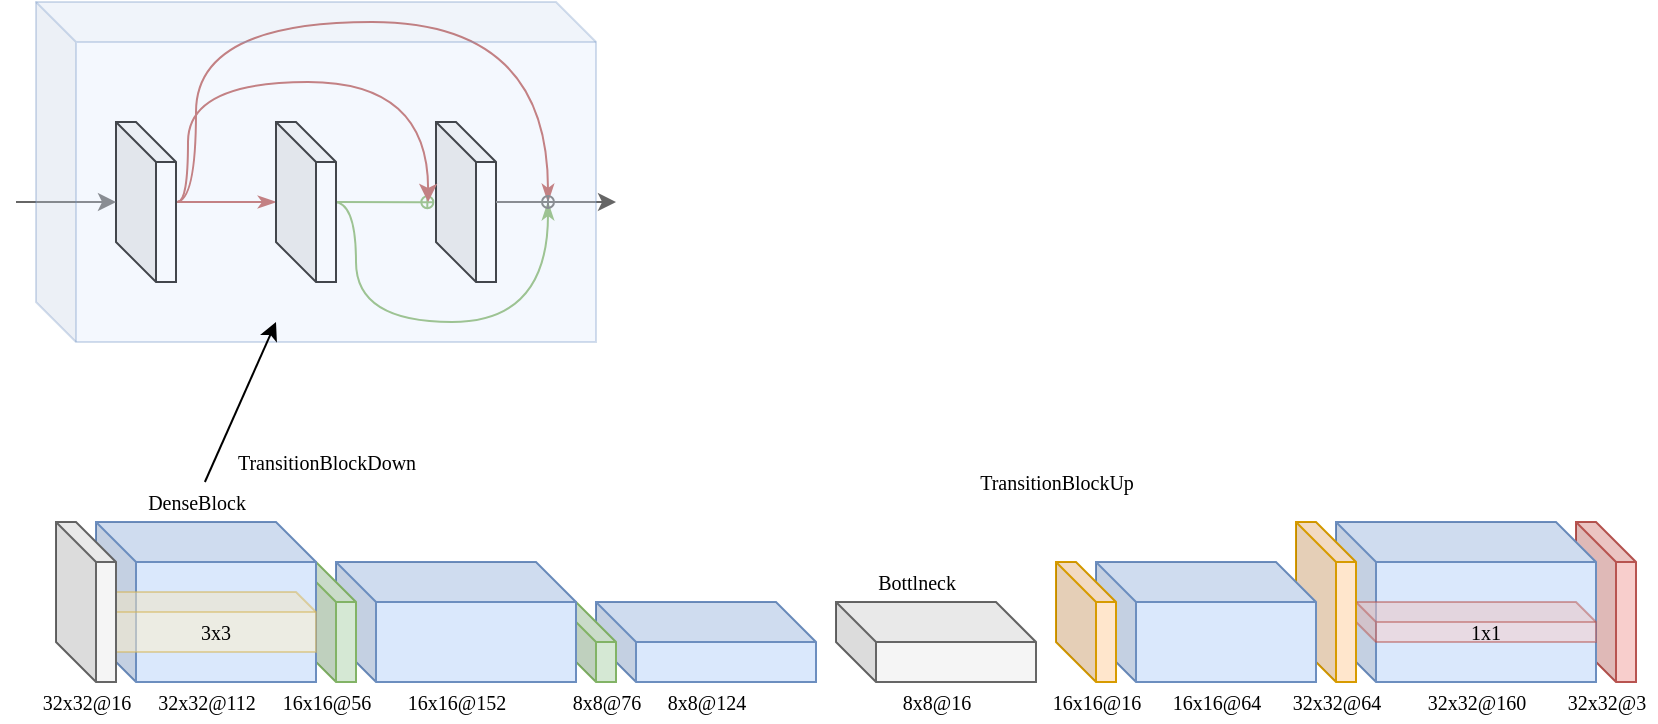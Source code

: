 <mxfile version="13.6.2" type="device"><diagram id="c9Ypui0ILPPSByEUXVM5" name="Page-1"><mxGraphModel dx="1086" dy="806" grid="1" gridSize="10" guides="1" tooltips="1" connect="1" arrows="1" fold="1" page="1" pageScale="1" pageWidth="850" pageHeight="1100" math="0" shadow="0"><root><mxCell id="0"/><mxCell id="1" parent="0"/><mxCell id="DCluwA45DRDgmoGwzA71-39" value="" style="endArrow=classic;html=1;fillColor=#f5f5f5;strokeColor=#666666;" parent="1" edge="1"><mxGeometry width="50" height="50" relative="1" as="geometry"><mxPoint x="290" y="119.95" as="sourcePoint"/><mxPoint x="330" y="120" as="targetPoint"/></mxGeometry></mxCell><mxCell id="DCluwA45DRDgmoGwzA71-37" style="edgeStyle=orthogonalEdgeStyle;curved=1;rounded=0;orthogonalLoop=1;jettySize=auto;html=1;endArrow=classicThin;endFill=1;fillColor=#d5e8d4;strokeColor=#82b366;" parent="1" edge="1"><mxGeometry relative="1" as="geometry"><mxPoint x="189" y="120" as="sourcePoint"/><mxPoint x="296" y="120" as="targetPoint"/><Array as="points"><mxPoint x="200" y="120"/><mxPoint x="200" y="180"/><mxPoint x="296" y="180"/></Array></mxGeometry></mxCell><mxCell id="3QUye40acDnLV92XDujQ-19" value="" style="shape=cube;whiteSpace=wrap;html=1;boundedLbl=1;backgroundOutline=1;darkOpacity=0.05;darkOpacity2=0.1;fillColor=#f8cecc;strokeColor=#b85450;" parent="1" vertex="1"><mxGeometry x="810" y="280" width="30" height="80" as="geometry"/></mxCell><mxCell id="3QUye40acDnLV92XDujQ-18" value="" style="shape=cube;whiteSpace=wrap;html=1;boundedLbl=1;backgroundOutline=1;darkOpacity=0.05;darkOpacity2=0.1;size=20;fillColor=#dae8fc;strokeColor=#6c8ebf;fontStyle=1" parent="1" vertex="1"><mxGeometry x="690" y="280" width="130" height="80" as="geometry"/></mxCell><mxCell id="PfIqNrJuXC43xjySOa-r-1" value="&lt;font face=&quot;Times New Roman&quot; style=&quot;font-size: 10px&quot;&gt;1x1&lt;/font&gt;" style="shape=cube;whiteSpace=wrap;html=1;boundedLbl=1;backgroundOutline=1;darkOpacity=0.05;darkOpacity2=0.1;size=10;fillColor=#f8cecc;strokeColor=#b85450;opacity=50;" parent="1" vertex="1"><mxGeometry x="700" y="320" width="120" height="20" as="geometry"/></mxCell><mxCell id="3QUye40acDnLV92XDujQ-11" value="" style="shape=cube;whiteSpace=wrap;html=1;boundedLbl=1;backgroundOutline=1;darkOpacity=0.05;darkOpacity2=0.1;size=20;fillColor=#dae8fc;strokeColor=#6c8ebf;" parent="1" vertex="1"><mxGeometry x="320" y="320" width="110" height="40" as="geometry"/></mxCell><mxCell id="3QUye40acDnLV92XDujQ-10" value="" style="shape=cube;whiteSpace=wrap;html=1;boundedLbl=1;backgroundOutline=1;darkOpacity=0.05;darkOpacity2=0.1;size=20;fillColor=#d5e8d4;strokeColor=#82b366;" parent="1" vertex="1"><mxGeometry x="300" y="320" width="30" height="40" as="geometry"/></mxCell><mxCell id="3QUye40acDnLV92XDujQ-15" value="" style="shape=cube;whiteSpace=wrap;html=1;boundedLbl=1;backgroundOutline=1;darkOpacity=0.05;darkOpacity2=0.1;size=20;fillColor=#dae8fc;strokeColor=#6c8ebf;snapToPoint=1;" parent="1" vertex="1"><mxGeometry x="190" y="300" width="120" height="60" as="geometry"/></mxCell><mxCell id="3QUye40acDnLV92XDujQ-7" value="" style="shape=cube;whiteSpace=wrap;html=1;boundedLbl=1;backgroundOutline=1;darkOpacity=0.05;darkOpacity2=0.1;size=20;fillColor=#d5e8d4;strokeColor=#82b366;" parent="1" vertex="1"><mxGeometry x="170" y="300" width="30" height="60" as="geometry"/></mxCell><mxCell id="3QUye40acDnLV92XDujQ-3" value="" style="shape=cube;whiteSpace=wrap;html=1;boundedLbl=1;backgroundOutline=1;darkOpacity=0.05;darkOpacity2=0.1;size=20;fillColor=#dae8fc;strokeColor=#6c8ebf;" parent="1" vertex="1"><mxGeometry x="70" y="280" width="110" height="80" as="geometry"/></mxCell><mxCell id="OaESWP2AWqFBkE4bc_WG-1" value="&lt;font face=&quot;Times New Roman&quot; style=&quot;font-size: 10px&quot;&gt;3x3&lt;/font&gt;" style="shape=cube;whiteSpace=wrap;html=1;boundedLbl=1;backgroundOutline=1;darkOpacity=0.05;darkOpacity2=0.1;opacity=50;fillColor=#fff2cc;strokeColor=#d6b656;size=10;" parent="1" vertex="1"><mxGeometry x="70" y="315" width="110" height="30" as="geometry"/></mxCell><mxCell id="3QUye40acDnLV92XDujQ-17" value="" style="shape=cube;whiteSpace=wrap;html=1;boundedLbl=1;backgroundOutline=1;darkOpacity=0.05;darkOpacity2=0.1;size=20;fillColor=#ffe6cc;strokeColor=#d79b00;" parent="1" vertex="1"><mxGeometry x="670" y="280" width="30" height="80" as="geometry"/></mxCell><mxCell id="3QUye40acDnLV92XDujQ-9" value="" style="shape=cube;whiteSpace=wrap;html=1;boundedLbl=1;backgroundOutline=1;darkOpacity=0.05;darkOpacity2=0.1;size=20;fillColor=#dae8fc;strokeColor=#6c8ebf;" parent="1" vertex="1"><mxGeometry x="570" y="300" width="110" height="60" as="geometry"/></mxCell><mxCell id="3QUye40acDnLV92XDujQ-14" value="" style="shape=cube;whiteSpace=wrap;html=1;boundedLbl=1;backgroundOutline=1;darkOpacity=0.05;darkOpacity2=0.1;size=20;fillColor=#ffe6cc;strokeColor=#d79b00;" parent="1" vertex="1"><mxGeometry x="550" y="300" width="30" height="60" as="geometry"/></mxCell><mxCell id="3QUye40acDnLV92XDujQ-12" value="" style="shape=cube;whiteSpace=wrap;html=1;boundedLbl=1;backgroundOutline=1;darkOpacity=0.05;darkOpacity2=0.1;fillColor=#f5f5f5;strokeColor=#666666;fontColor=#333333;" parent="1" vertex="1"><mxGeometry x="440" y="320" width="100" height="40" as="geometry"/></mxCell><mxCell id="3QUye40acDnLV92XDujQ-1" value="" style="shape=cube;whiteSpace=wrap;html=1;boundedLbl=1;backgroundOutline=1;darkOpacity=0.05;darkOpacity2=0.1;fillColor=#f5f5f5;strokeColor=#666666;fontColor=#333333;" parent="1" vertex="1"><mxGeometry x="50" y="280" width="30" height="80" as="geometry"/></mxCell><mxCell id="3QUye40acDnLV92XDujQ-20" value="Bottlneck" style="text;html=1;align=center;verticalAlign=middle;resizable=0;points=[];autosize=1;fontFamily=Times New Roman;fontSize=10;" parent="1" vertex="1"><mxGeometry x="455" y="300" width="50" height="20" as="geometry"/></mxCell><mxCell id="3QUye40acDnLV92XDujQ-21" value="DenseBlock" style="text;html=1;align=center;verticalAlign=middle;resizable=0;points=[];autosize=1;fontSize=10;fontFamily=Times New Roman;" parent="1" vertex="1"><mxGeometry x="90" y="260" width="60" height="20" as="geometry"/></mxCell><mxCell id="3QUye40acDnLV92XDujQ-22" value="32x32@16" style="text;html=1;align=center;verticalAlign=middle;resizable=0;points=[];autosize=1;fontSize=10;fontFamily=Times New Roman;" parent="1" vertex="1"><mxGeometry x="35" y="360" width="60" height="20" as="geometry"/></mxCell><mxCell id="3QUye40acDnLV92XDujQ-23" value="TransitionBlockDown" style="text;html=1;align=center;verticalAlign=middle;resizable=0;points=[];autosize=1;fontSize=10;fontFamily=Times New Roman;" parent="1" vertex="1"><mxGeometry x="135" y="240" width="100" height="20" as="geometry"/></mxCell><mxCell id="3QUye40acDnLV92XDujQ-24" value="32x32@112" style="text;html=1;align=center;verticalAlign=middle;resizable=0;points=[];autosize=1;fontSize=10;fontFamily=Times New Roman;" parent="1" vertex="1"><mxGeometry x="95" y="360" width="60" height="20" as="geometry"/></mxCell><mxCell id="3QUye40acDnLV92XDujQ-25" value="16x16@56" style="text;html=1;align=center;verticalAlign=middle;resizable=0;points=[];autosize=1;fontSize=10;fontFamily=Times New Roman;" parent="1" vertex="1"><mxGeometry x="155" y="360" width="60" height="20" as="geometry"/></mxCell><mxCell id="3QUye40acDnLV92XDujQ-26" value="16x16@152" style="text;html=1;align=center;verticalAlign=middle;resizable=0;points=[];autosize=1;fontSize=10;fontFamily=Times New Roman;" parent="1" vertex="1"><mxGeometry x="220" y="360" width="60" height="20" as="geometry"/></mxCell><mxCell id="3QUye40acDnLV92XDujQ-27" value="8x8@76" style="text;html=1;align=center;verticalAlign=middle;resizable=0;points=[];autosize=1;fontSize=10;fontFamily=Times New Roman;" parent="1" vertex="1"><mxGeometry x="300" y="360" width="50" height="20" as="geometry"/></mxCell><mxCell id="3QUye40acDnLV92XDujQ-28" value="8x8@124" style="text;html=1;align=center;verticalAlign=middle;resizable=0;points=[];autosize=1;fontSize=10;fontFamily=Times New Roman;" parent="1" vertex="1"><mxGeometry x="350" y="360" width="50" height="20" as="geometry"/></mxCell><mxCell id="3QUye40acDnLV92XDujQ-29" value="8x8@16" style="text;html=1;align=center;verticalAlign=middle;resizable=0;points=[];autosize=1;fontSize=10;fontFamily=Times New Roman;" parent="1" vertex="1"><mxGeometry x="465" y="360" width="50" height="20" as="geometry"/></mxCell><mxCell id="3QUye40acDnLV92XDujQ-30" value="16x16@16" style="text;html=1;align=center;verticalAlign=middle;resizable=0;points=[];autosize=1;fontSize=10;fontFamily=Times New Roman;" parent="1" vertex="1"><mxGeometry x="540" y="360" width="60" height="20" as="geometry"/></mxCell><mxCell id="3QUye40acDnLV92XDujQ-31" value="16x16@64" style="text;html=1;align=center;verticalAlign=middle;resizable=0;points=[];autosize=1;fontSize=10;fontFamily=Times New Roman;" parent="1" vertex="1"><mxGeometry x="600" y="360" width="60" height="20" as="geometry"/></mxCell><mxCell id="3QUye40acDnLV92XDujQ-32" value="32x32@64" style="text;html=1;align=center;verticalAlign=middle;resizable=0;points=[];autosize=1;fontSize=10;fontFamily=Times New Roman;" parent="1" vertex="1"><mxGeometry x="660" y="360" width="60" height="20" as="geometry"/></mxCell><mxCell id="3QUye40acDnLV92XDujQ-33" value="32x32@160" style="text;html=1;align=center;verticalAlign=middle;resizable=0;points=[];autosize=1;fontSize=10;fontFamily=Times New Roman;" parent="1" vertex="1"><mxGeometry x="730" y="360" width="60" height="20" as="geometry"/></mxCell><mxCell id="3QUye40acDnLV92XDujQ-34" value="32x32@3" style="text;html=1;align=center;verticalAlign=middle;resizable=0;points=[];autosize=1;fontSize=10;fontFamily=Times New Roman;" parent="1" vertex="1"><mxGeometry x="800" y="360" width="50" height="20" as="geometry"/></mxCell><mxCell id="3QUye40acDnLV92XDujQ-36" value="TransitionBlockUp" style="text;html=1;align=center;verticalAlign=middle;resizable=0;points=[];autosize=1;fontSize=10;fontFamily=Times New Roman;" parent="1" vertex="1"><mxGeometry x="505" y="250" width="90" height="20" as="geometry"/></mxCell><mxCell id="DCluwA45DRDgmoGwzA71-32" style="edgeStyle=none;rounded=0;orthogonalLoop=1;jettySize=auto;html=1;endArrow=classicThin;endFill=1;entryX=0;entryY=0.5;entryDx=0;entryDy=0;entryPerimeter=0;fillColor=#f8cecc;strokeColor=#b85450;" parent="1" source="DCluwA45DRDgmoGwzA71-4" target="DCluwA45DRDgmoGwzA71-5" edge="1"><mxGeometry relative="1" as="geometry"><mxPoint x="160" y="200" as="targetPoint"/></mxGeometry></mxCell><mxCell id="DCluwA45DRDgmoGwzA71-38" style="edgeStyle=orthogonalEdgeStyle;curved=1;rounded=0;orthogonalLoop=1;jettySize=auto;html=1;endArrow=classicThin;endFill=1;fillColor=#f8cecc;strokeColor=#b85450;" parent="1" edge="1"><mxGeometry relative="1" as="geometry"><mxPoint x="296" y="120" as="targetPoint"/><mxPoint x="110" y="120" as="sourcePoint"/><Array as="points"><mxPoint x="120" y="120"/><mxPoint x="120" y="30"/><mxPoint x="296" y="30"/></Array></mxGeometry></mxCell><mxCell id="DCluwA45DRDgmoGwzA71-4" value="" style="shape=cube;whiteSpace=wrap;html=1;boundedLbl=1;backgroundOutline=1;darkOpacity=0.05;darkOpacity2=0.1;" parent="1" vertex="1"><mxGeometry x="80" y="80" width="30" height="80" as="geometry"/></mxCell><mxCell id="DCluwA45DRDgmoGwzA71-33" style="edgeStyle=none;rounded=0;orthogonalLoop=1;jettySize=auto;html=1;endArrow=circlePlus;endFill=0;entryX=-0.011;entryY=0.502;entryDx=0;entryDy=0;entryPerimeter=0;fillColor=#d5e8d4;strokeColor=#82b366;endSize=2;" parent="1" source="DCluwA45DRDgmoGwzA71-5" target="DCluwA45DRDgmoGwzA71-6" edge="1"><mxGeometry relative="1" as="geometry"><mxPoint x="220" y="200" as="targetPoint"/></mxGeometry></mxCell><mxCell id="DCluwA45DRDgmoGwzA71-5" value="" style="shape=cube;whiteSpace=wrap;html=1;boundedLbl=1;backgroundOutline=1;darkOpacity=0.05;darkOpacity2=0.1;" parent="1" vertex="1"><mxGeometry x="160" y="80" width="30" height="80" as="geometry"/></mxCell><mxCell id="DCluwA45DRDgmoGwzA71-6" value="" style="shape=cube;whiteSpace=wrap;html=1;boundedLbl=1;backgroundOutline=1;darkOpacity=0.05;darkOpacity2=0.1;" parent="1" vertex="1"><mxGeometry x="240" y="80" width="30" height="80" as="geometry"/></mxCell><mxCell id="DCluwA45DRDgmoGwzA71-34" value="" style="endArrow=classic;html=1;fillColor=#f5f5f5;strokeColor=#666666;" parent="1" target="DCluwA45DRDgmoGwzA71-4" edge="1"><mxGeometry width="50" height="50" relative="1" as="geometry"><mxPoint x="30" y="120" as="sourcePoint"/><mxPoint x="180" y="80" as="targetPoint"/></mxGeometry></mxCell><mxCell id="DCluwA45DRDgmoGwzA71-35" value="" style="endArrow=classic;html=1;exitX=1.03;exitY=0.497;exitDx=0;exitDy=0;exitPerimeter=0;edgeStyle=orthogonalEdgeStyle;curved=1;fillColor=#f8cecc;strokeColor=#b85450;" parent="1" source="DCluwA45DRDgmoGwzA71-4" edge="1"><mxGeometry width="50" height="50" relative="1" as="geometry"><mxPoint x="106" y="120.16" as="sourcePoint"/><mxPoint x="236.06" y="120" as="targetPoint"/><Array as="points"><mxPoint x="116" y="120"/><mxPoint x="116" y="60"/><mxPoint x="236" y="60"/></Array></mxGeometry></mxCell><mxCell id="DCluwA45DRDgmoGwzA71-36" style="edgeStyle=orthogonalEdgeStyle;curved=1;rounded=0;orthogonalLoop=1;jettySize=auto;html=1;endArrow=circlePlus;endFill=0;endSize=2;fillColor=#f5f5f5;strokeColor=#666666;" parent="1" source="DCluwA45DRDgmoGwzA71-6" edge="1"><mxGeometry relative="1" as="geometry"><mxPoint x="300" y="120" as="targetPoint"/></mxGeometry></mxCell><mxCell id="DCluwA45DRDgmoGwzA71-40" value="" style="shape=cube;whiteSpace=wrap;html=1;boundedLbl=1;backgroundOutline=1;darkOpacity=0.05;darkOpacity2=0.1;fillColor=#dae8fc;strokeColor=#6c8ebf;opacity=30;" parent="1" vertex="1"><mxGeometry x="40" y="20" width="280" height="170" as="geometry"/></mxCell><mxCell id="2bvCcxuGwQCqjjC3d5jF-1" value="" style="endArrow=classic;html=1;" edge="1" parent="1" source="3QUye40acDnLV92XDujQ-21"><mxGeometry width="50" height="50" relative="1" as="geometry"><mxPoint x="110" y="230" as="sourcePoint"/><mxPoint x="160" y="180" as="targetPoint"/></mxGeometry></mxCell></root></mxGraphModel></diagram></mxfile>